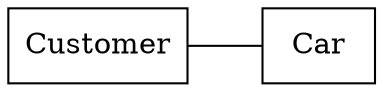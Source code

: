 digraph {
  rankdir=LR;
  customer -> car [arrowhead=none];
  customer [shape=box,label="Customer"]
  car [shape=box,label="Car"]
}

